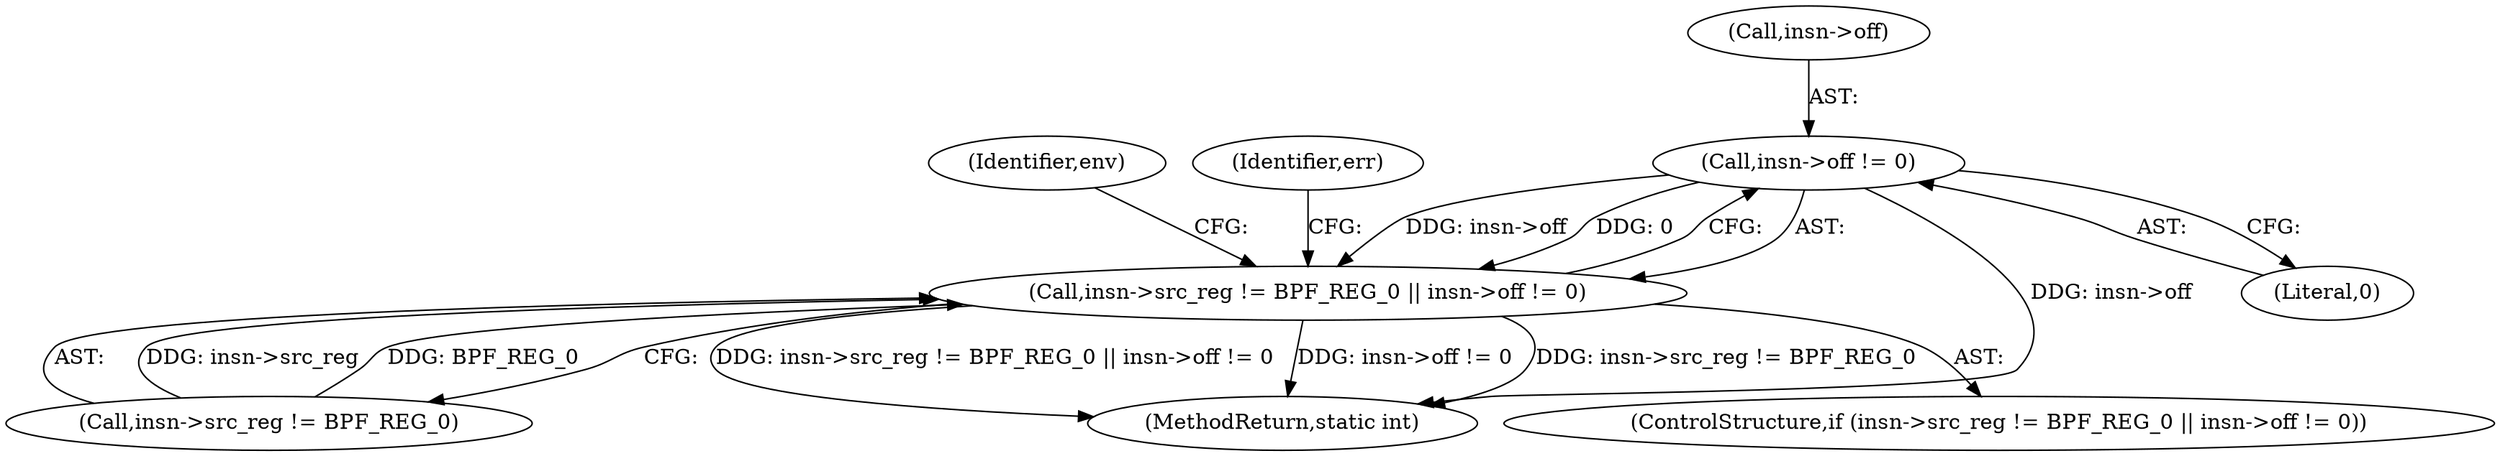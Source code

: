 digraph "0_linux_95a762e2c8c942780948091f8f2a4f32fce1ac6f@pointer" {
"1000315" [label="(Call,insn->off != 0)"];
"1000309" [label="(Call,insn->src_reg != BPF_REG_0 || insn->off != 0)"];
"1000315" [label="(Call,insn->off != 0)"];
"1000630" [label="(MethodReturn,static int)"];
"1000322" [label="(Identifier,env)"];
"1000310" [label="(Call,insn->src_reg != BPF_REG_0)"];
"1000309" [label="(Call,insn->src_reg != BPF_REG_0 || insn->off != 0)"];
"1000328" [label="(Identifier,err)"];
"1000308" [label="(ControlStructure,if (insn->src_reg != BPF_REG_0 || insn->off != 0))"];
"1000319" [label="(Literal,0)"];
"1000316" [label="(Call,insn->off)"];
"1000315" -> "1000309"  [label="AST: "];
"1000315" -> "1000319"  [label="CFG: "];
"1000316" -> "1000315"  [label="AST: "];
"1000319" -> "1000315"  [label="AST: "];
"1000309" -> "1000315"  [label="CFG: "];
"1000315" -> "1000630"  [label="DDG: insn->off"];
"1000315" -> "1000309"  [label="DDG: insn->off"];
"1000315" -> "1000309"  [label="DDG: 0"];
"1000309" -> "1000308"  [label="AST: "];
"1000309" -> "1000310"  [label="CFG: "];
"1000310" -> "1000309"  [label="AST: "];
"1000322" -> "1000309"  [label="CFG: "];
"1000328" -> "1000309"  [label="CFG: "];
"1000309" -> "1000630"  [label="DDG: insn->src_reg != BPF_REG_0"];
"1000309" -> "1000630"  [label="DDG: insn->src_reg != BPF_REG_0 || insn->off != 0"];
"1000309" -> "1000630"  [label="DDG: insn->off != 0"];
"1000310" -> "1000309"  [label="DDG: insn->src_reg"];
"1000310" -> "1000309"  [label="DDG: BPF_REG_0"];
}

